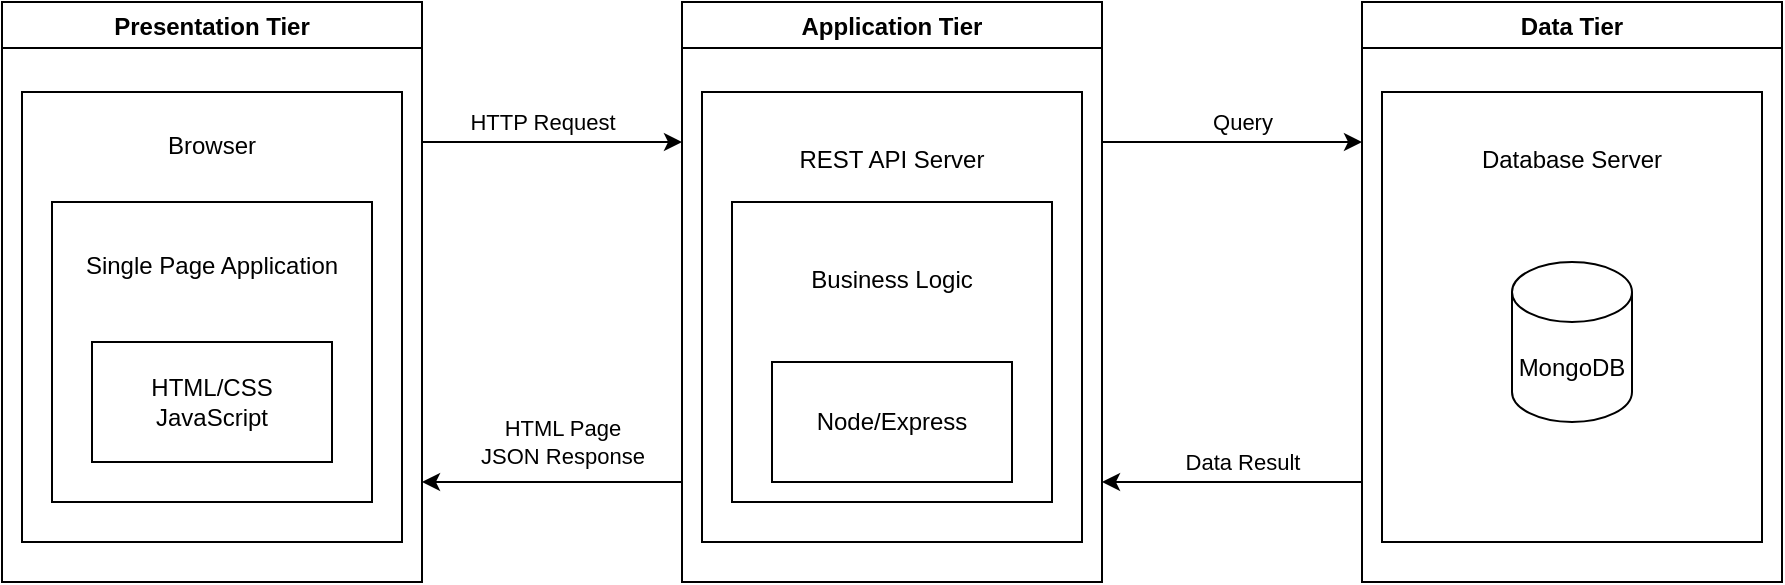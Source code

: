 <mxfile version="14.6.3" type="device"><diagram id="5D6tmy7sr3LoEZoRBFoa" name="Page-1"><mxGraphModel dx="1422" dy="705" grid="1" gridSize="10" guides="1" tooltips="1" connect="1" arrows="1" fold="1" page="1" pageScale="1" pageWidth="1100" pageHeight="850" math="0" shadow="0"><root><mxCell id="0"/><mxCell id="1" parent="0"/><mxCell id="wRTsTO59Z3Ek4nzacMVy-1" value="Presentation Tier" style="swimlane;" vertex="1" parent="1"><mxGeometry x="30" y="30" width="210" height="290" as="geometry"/></mxCell><mxCell id="wRTsTO59Z3Ek4nzacMVy-4" value="Browser&lt;br&gt;&lt;br&gt;&lt;br&gt;&lt;br&gt;&lt;br&gt;&lt;br&gt;&lt;br&gt;&lt;br&gt;&lt;br&gt;&lt;br&gt;&lt;br&gt;&lt;br&gt;&lt;br&gt;" style="rounded=0;whiteSpace=wrap;html=1;" vertex="1" parent="wRTsTO59Z3Ek4nzacMVy-1"><mxGeometry x="10" y="45" width="190" height="225" as="geometry"/></mxCell><mxCell id="wRTsTO59Z3Ek4nzacMVy-5" value="Single Page Application&lt;br&gt;&lt;br&gt;&lt;br&gt;&lt;br&gt;&lt;br&gt;&lt;br&gt;&lt;br&gt;" style="rounded=0;whiteSpace=wrap;html=1;" vertex="1" parent="wRTsTO59Z3Ek4nzacMVy-1"><mxGeometry x="25" y="100" width="160" height="150" as="geometry"/></mxCell><mxCell id="wRTsTO59Z3Ek4nzacMVy-3" value="HTML/CSS&lt;br&gt;JavaScript" style="rounded=0;whiteSpace=wrap;html=1;" vertex="1" parent="wRTsTO59Z3Ek4nzacMVy-1"><mxGeometry x="45" y="170" width="120" height="60" as="geometry"/></mxCell><mxCell id="wRTsTO59Z3Ek4nzacMVy-6" value="Application Tier" style="swimlane;startSize=23;" vertex="1" parent="1"><mxGeometry x="370" y="30" width="210" height="290" as="geometry"/></mxCell><mxCell id="wRTsTO59Z3Ek4nzacMVy-7" value="REST API Server&lt;br&gt;&lt;br&gt;&lt;br&gt;&lt;br&gt;&lt;br&gt;&lt;br&gt;&lt;br&gt;&lt;br&gt;&lt;br&gt;&lt;br&gt;&lt;br&gt;&lt;br&gt;" style="rounded=0;whiteSpace=wrap;html=1;" vertex="1" parent="wRTsTO59Z3Ek4nzacMVy-6"><mxGeometry x="10" y="45" width="190" height="225" as="geometry"/></mxCell><mxCell id="wRTsTO59Z3Ek4nzacMVy-8" value="Business Logic&lt;br&gt;&lt;br&gt;&lt;br&gt;&lt;br&gt;&lt;br&gt;&lt;br&gt;" style="rounded=0;whiteSpace=wrap;html=1;" vertex="1" parent="wRTsTO59Z3Ek4nzacMVy-6"><mxGeometry x="25" y="100" width="160" height="150" as="geometry"/></mxCell><mxCell id="wRTsTO59Z3Ek4nzacMVy-30" value="Node/Express" style="rounded=0;whiteSpace=wrap;html=1;" vertex="1" parent="wRTsTO59Z3Ek4nzacMVy-6"><mxGeometry x="45" y="180" width="120" height="60" as="geometry"/></mxCell><mxCell id="wRTsTO59Z3Ek4nzacMVy-10" value="Data Tier" style="swimlane;" vertex="1" parent="1"><mxGeometry x="710" y="30" width="210" height="290" as="geometry"/></mxCell><mxCell id="wRTsTO59Z3Ek4nzacMVy-11" value="Database Server&lt;br&gt;&lt;br&gt;&lt;br&gt;&lt;br&gt;&lt;br&gt;&lt;br&gt;&lt;br&gt;&lt;br&gt;&lt;br&gt;&lt;br&gt;&lt;br&gt;&lt;br&gt;" style="rounded=0;whiteSpace=wrap;html=1;" vertex="1" parent="wRTsTO59Z3Ek4nzacMVy-10"><mxGeometry x="10" y="45" width="190" height="225" as="geometry"/></mxCell><mxCell id="wRTsTO59Z3Ek4nzacMVy-14" value="MongoDB" style="shape=cylinder3;whiteSpace=wrap;html=1;boundedLbl=1;backgroundOutline=1;size=15;" vertex="1" parent="wRTsTO59Z3Ek4nzacMVy-10"><mxGeometry x="75" y="130" width="60" height="80" as="geometry"/></mxCell><mxCell id="wRTsTO59Z3Ek4nzacMVy-22" value="" style="endArrow=classic;html=1;" edge="1" parent="1"><mxGeometry width="50" height="50" relative="1" as="geometry"><mxPoint x="580" y="100" as="sourcePoint"/><mxPoint x="710" y="100" as="targetPoint"/></mxGeometry></mxCell><mxCell id="wRTsTO59Z3Ek4nzacMVy-27" value="Query" style="edgeLabel;html=1;align=center;verticalAlign=middle;resizable=0;points=[];" vertex="1" connectable="0" parent="wRTsTO59Z3Ek4nzacMVy-22"><mxGeometry x="0.446" y="-2" relative="1" as="geometry"><mxPoint x="-24" y="-12" as="offset"/></mxGeometry></mxCell><mxCell id="wRTsTO59Z3Ek4nzacMVy-23" value="" style="endArrow=classic;html=1;" edge="1" parent="1"><mxGeometry width="50" height="50" relative="1" as="geometry"><mxPoint x="240" y="100" as="sourcePoint"/><mxPoint x="370" y="100" as="targetPoint"/></mxGeometry></mxCell><mxCell id="wRTsTO59Z3Ek4nzacMVy-26" value="HTTP Request" style="edgeLabel;html=1;align=center;verticalAlign=middle;resizable=0;points=[];" vertex="1" connectable="0" parent="wRTsTO59Z3Ek4nzacMVy-23"><mxGeometry x="-0.277" y="7" relative="1" as="geometry"><mxPoint x="13" y="-3" as="offset"/></mxGeometry></mxCell><mxCell id="wRTsTO59Z3Ek4nzacMVy-24" value="" style="endArrow=classic;html=1;" edge="1" parent="1"><mxGeometry width="50" height="50" relative="1" as="geometry"><mxPoint x="710" y="270" as="sourcePoint"/><mxPoint x="580" y="270" as="targetPoint"/></mxGeometry></mxCell><mxCell id="wRTsTO59Z3Ek4nzacMVy-28" value="Data Result" style="edgeLabel;html=1;align=center;verticalAlign=middle;resizable=0;points=[];" vertex="1" connectable="0" parent="wRTsTO59Z3Ek4nzacMVy-24"><mxGeometry x="-0.369" y="-4" relative="1" as="geometry"><mxPoint x="-19" y="-6" as="offset"/></mxGeometry></mxCell><mxCell id="wRTsTO59Z3Ek4nzacMVy-25" value="" style="endArrow=classic;html=1;" edge="1" parent="1"><mxGeometry width="50" height="50" relative="1" as="geometry"><mxPoint x="370" y="270" as="sourcePoint"/><mxPoint x="240" y="270" as="targetPoint"/><Array as="points"><mxPoint x="310" y="270"/></Array></mxGeometry></mxCell><mxCell id="wRTsTO59Z3Ek4nzacMVy-29" value="HTML Page&lt;br&gt;JSON Response" style="edgeLabel;html=1;align=center;verticalAlign=middle;resizable=0;points=[];" vertex="1" connectable="0" parent="wRTsTO59Z3Ek4nzacMVy-25"><mxGeometry x="-0.292" y="-1" relative="1" as="geometry"><mxPoint x="-14" y="-19" as="offset"/></mxGeometry></mxCell></root></mxGraphModel></diagram></mxfile>